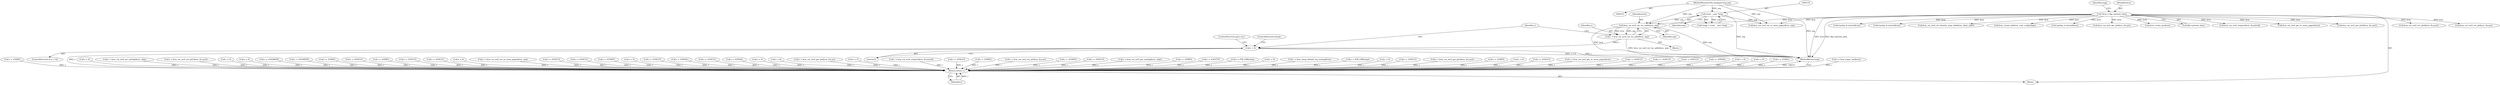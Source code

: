 digraph "0_linux_9c895160d25a76c21b65bad141b08e8d4f99afef@pointer" {
"1000132" [label="(Call,kvm_vm_ioctl_set_tss_addr(kvm, arg))"];
"1000109" [label="(Call,*kvm = filp->private_data)"];
"1000117" [label="(Call,(void __user *)arg)"];
"1000106" [label="(MethodParameterIn,unsigned long arg)"];
"1000130" [label="(Call,r = kvm_vm_ioctl_set_tss_addr(kvm, arg))"];
"1000136" [label="(Call,r < 0)"];
"1000911" [label="(Return,return r;)"];
"1000224" [label="(Call,r = kvm_ioapic_init(kvm))"];
"1000133" [label="(Identifier,kvm)"];
"1000629" [label="(Call,r = -ENXIO)"];
"1000137" [label="(Identifier,r)"];
"1000544" [label="(Call,r = 0)"];
"1000134" [label="(Identifier,arg)"];
"1000536" [label="(Call,r = kvm_vm_ioctl_set_irqchip(kvm, chip))"];
"1000731" [label="(Call,r = kvm_vm_ioctl_set_pit2(kvm, &u.ps2))"];
"1000805" [label="(Call,r = 0)"];
"1000498" [label="(Call,r = 0)"];
"1000213" [label="(Call,r = -ENOMEM)"];
"1000135" [label="(ControlStructure,if (r < 0))"];
"1000139" [label="(ControlStructure,goto out;)"];
"1000180" [label="(Call,kvm_vm_ioctl_get_nr_mmu_pages(kvm))"];
"1000109" [label="(Call,*kvm = filp->private_data)"];
"1000132" [label="(Call,kvm_vm_ioctl_set_tss_addr(kvm, arg))"];
"1000355" [label="(Call,r = -ENOMEM)"];
"1000404" [label="(Call,r = -ENXIO)"];
"1000486" [label="(Call,r = -EFAULT)"];
"1000131" [label="(Identifier,r)"];
"1000570" [label="(Call,r = -ENXIO)"];
"1000116" [label="(Identifier,argp)"];
"1000681" [label="(Call,r = -EFAULT)"];
"1000893" [label="(Call,r = -EFAULT)"];
"1000770" [label="(Call,r = 0)"];
"1000168" [label="(Call,r = kvm_vm_ioctl_set_nr_mmu_pages(kvm, arg))"];
"1000912" [label="(Identifier,r)"];
"1000324" [label="(Call,r = -EFAULT)"];
"1000115" [label="(Call,*argp = (void __user *)arg)"];
"1000119" [label="(Identifier,arg)"];
"1000429" [label="(Call,r = -EFAULT)"];
"1000191" [label="(Call,r = -EEXIST)"];
"1000140" [label="(ControlStructure,break;)"];
"1000162" [label="(Call,r < 0)"];
"1000138" [label="(Literal,0)"];
"1000392" [label="(Call,r = -EFAULT)"];
"1000826" [label="(Call,r = -EINVAL)"];
"1000144" [label="(Call,r = -EFAULT)"];
"1000792" [label="(Call,r = -EINVAL)"];
"1000672" [label="(Call,kvm_vm_ioctl_get_pit2(kvm, &u.ps2))"];
"1000117" [label="(Call,(void __user *)arg)"];
"1000107" [label="(Block,)"];
"1000446" [label="(Call,r = 0)"];
"1000733" [label="(Call,kvm_vm_ioctl_set_pit2(kvm, &u.ps2))"];
"1000742" [label="(Call,r = 0)"];
"1000643" [label="(Call,kvm_vm_ioctl_set_pit(kvm, &u.ps))"];
"1000582" [label="(Call,r = kvm_vm_ioctl_get_pit(kvm, &u.ps))"];
"1000835" [label="(Call,r = 0)"];
"1000761" [label="(Call,r = kvm_vm_ioctl_reinject(kvm, &control))"];
"1000613" [label="(Call,r = -EFAULT)"];
"1000409" [label="(Call,irqchip_in_kernel(kvm))"];
"1000719" [label="(Call,r = -ENXIO)"];
"1000641" [label="(Call,r = kvm_vm_ioctl_set_pit(kvm, &u.ps))"];
"1000110" [label="(Identifier,kvm)"];
"1000344" [label="(Call,r = -EEXIST)"];
"1000814" [label="(Call,r = -EFAULT)"];
"1000475" [label="(Call,irqchip_in_kernel(kvm))"];
"1000478" [label="(Call,r = kvm_vm_ioctl_get_irqchip(kvm, chip))"];
"1000658" [label="(Call,r = -ENXIO)"];
"1000170" [label="(Call,kvm_vm_ioctl_set_nr_mmu_pages(kvm, arg))"];
"1000121" [label="(Call,r = -ENOTTY)"];
"1000522" [label="(Call,r = PTR_ERR(chip))"];
"1000158" [label="(Call,kvm_vm_ioctl_set_identity_map_addr(kvm, ident_addr))"];
"1000607" [label="(Call,r = 0)"];
"1000365" [label="(Call,kvm_create_pit(kvm, u.pit_config.flags))"];
"1000276" [label="(Call,r = kvm_setup_default_irq_routing(kvm))"];
"1000464" [label="(Call,r = PTR_ERR(chip))"];
"1000533" [label="(Call,irqchip_in_kernel(kvm))"];
"1000378" [label="(Call,r = 0)"];
"1000128" [label="(Block,)"];
"1000703" [label="(Call,r = -EFAULT)"];
"1000670" [label="(Call,r = kvm_vm_ioctl_get_pit2(kvm, &u.ps2))"];
"1000584" [label="(Call,kvm_vm_ioctl_get_pit(kvm, &u.ps))"];
"1000469" [label="(Call,r = -ENXIO)"];
"1000905" [label="(Call,r = 0)"];
"1000776" [label="(Call,r = -EFAULT)"];
"1000911" [label="(Return,return r;)"];
"1000219" [label="(Call,kvm_create_pic(kvm))"];
"1000178" [label="(Call,r = kvm_vm_ioctl_get_nr_mmu_pages(kvm))"];
"1000130" [label="(Call,r = kvm_vm_ioctl_set_tss_addr(kvm, arg))"];
"1000593" [label="(Call,r = -EFAULT)"];
"1000106" [label="(MethodParameterIn,unsigned long arg)"];
"1000111" [label="(Call,filp->private_data)"];
"1000749" [label="(Call,r =  -EFAULT)"];
"1000763" [label="(Call,kvm_vm_ioctl_reinject(kvm, &control))"];
"1000556" [label="(Call,r = -EFAULT)"];
"1000913" [label="(MethodReturn,long)"];
"1000202" [label="(Call,r = -EINVAL)"];
"1000697" [label="(Call,r = 0)"];
"1000652" [label="(Call,r = 0)"];
"1000527" [label="(Call,r = -ENXIO)"];
"1000136" [label="(Call,r < 0)"];
"1000132" -> "1000130"  [label="AST: "];
"1000132" -> "1000134"  [label="CFG: "];
"1000133" -> "1000132"  [label="AST: "];
"1000134" -> "1000132"  [label="AST: "];
"1000130" -> "1000132"  [label="CFG: "];
"1000132" -> "1000913"  [label="DDG: arg"];
"1000132" -> "1000913"  [label="DDG: kvm"];
"1000132" -> "1000130"  [label="DDG: kvm"];
"1000132" -> "1000130"  [label="DDG: arg"];
"1000109" -> "1000132"  [label="DDG: kvm"];
"1000117" -> "1000132"  [label="DDG: arg"];
"1000106" -> "1000132"  [label="DDG: arg"];
"1000109" -> "1000107"  [label="AST: "];
"1000109" -> "1000111"  [label="CFG: "];
"1000110" -> "1000109"  [label="AST: "];
"1000111" -> "1000109"  [label="AST: "];
"1000116" -> "1000109"  [label="CFG: "];
"1000109" -> "1000913"  [label="DDG: kvm"];
"1000109" -> "1000913"  [label="DDG: filp->private_data"];
"1000109" -> "1000158"  [label="DDG: kvm"];
"1000109" -> "1000170"  [label="DDG: kvm"];
"1000109" -> "1000180"  [label="DDG: kvm"];
"1000109" -> "1000219"  [label="DDG: kvm"];
"1000109" -> "1000365"  [label="DDG: kvm"];
"1000109" -> "1000409"  [label="DDG: kvm"];
"1000109" -> "1000475"  [label="DDG: kvm"];
"1000109" -> "1000533"  [label="DDG: kvm"];
"1000109" -> "1000584"  [label="DDG: kvm"];
"1000109" -> "1000643"  [label="DDG: kvm"];
"1000109" -> "1000672"  [label="DDG: kvm"];
"1000109" -> "1000733"  [label="DDG: kvm"];
"1000109" -> "1000763"  [label="DDG: kvm"];
"1000117" -> "1000115"  [label="AST: "];
"1000117" -> "1000119"  [label="CFG: "];
"1000118" -> "1000117"  [label="AST: "];
"1000119" -> "1000117"  [label="AST: "];
"1000115" -> "1000117"  [label="CFG: "];
"1000117" -> "1000913"  [label="DDG: arg"];
"1000117" -> "1000115"  [label="DDG: arg"];
"1000106" -> "1000117"  [label="DDG: arg"];
"1000117" -> "1000170"  [label="DDG: arg"];
"1000106" -> "1000103"  [label="AST: "];
"1000106" -> "1000913"  [label="DDG: arg"];
"1000106" -> "1000170"  [label="DDG: arg"];
"1000130" -> "1000128"  [label="AST: "];
"1000131" -> "1000130"  [label="AST: "];
"1000137" -> "1000130"  [label="CFG: "];
"1000130" -> "1000913"  [label="DDG: kvm_vm_ioctl_set_tss_addr(kvm, arg)"];
"1000130" -> "1000136"  [label="DDG: r"];
"1000136" -> "1000135"  [label="AST: "];
"1000136" -> "1000138"  [label="CFG: "];
"1000137" -> "1000136"  [label="AST: "];
"1000138" -> "1000136"  [label="AST: "];
"1000139" -> "1000136"  [label="CFG: "];
"1000140" -> "1000136"  [label="CFG: "];
"1000136" -> "1000913"  [label="DDG: r < 0"];
"1000136" -> "1000913"  [label="DDG: r"];
"1000136" -> "1000911"  [label="DDG: r"];
"1000911" -> "1000107"  [label="AST: "];
"1000911" -> "1000912"  [label="CFG: "];
"1000912" -> "1000911"  [label="AST: "];
"1000913" -> "1000911"  [label="CFG: "];
"1000911" -> "1000913"  [label="DDG: <RET>"];
"1000912" -> "1000911"  [label="DDG: r"];
"1000613" -> "1000911"  [label="DDG: r"];
"1000761" -> "1000911"  [label="DDG: r"];
"1000464" -> "1000911"  [label="DDG: r"];
"1000168" -> "1000911"  [label="DDG: r"];
"1000792" -> "1000911"  [label="DDG: r"];
"1000213" -> "1000911"  [label="DDG: r"];
"1000749" -> "1000911"  [label="DDG: r"];
"1000776" -> "1000911"  [label="DDG: r"];
"1000355" -> "1000911"  [label="DDG: r"];
"1000629" -> "1000911"  [label="DDG: r"];
"1000681" -> "1000911"  [label="DDG: r"];
"1000224" -> "1000911"  [label="DDG: r"];
"1000570" -> "1000911"  [label="DDG: r"];
"1000826" -> "1000911"  [label="DDG: r"];
"1000404" -> "1000911"  [label="DDG: r"];
"1000178" -> "1000911"  [label="DDG: r"];
"1000582" -> "1000911"  [label="DDG: r"];
"1000556" -> "1000911"  [label="DDG: r"];
"1000527" -> "1000911"  [label="DDG: r"];
"1000905" -> "1000911"  [label="DDG: r"];
"1000805" -> "1000911"  [label="DDG: r"];
"1000607" -> "1000911"  [label="DDG: r"];
"1000392" -> "1000911"  [label="DDG: r"];
"1000478" -> "1000911"  [label="DDG: r"];
"1000202" -> "1000911"  [label="DDG: r"];
"1000446" -> "1000911"  [label="DDG: r"];
"1000378" -> "1000911"  [label="DDG: r"];
"1000893" -> "1000911"  [label="DDG: r"];
"1000652" -> "1000911"  [label="DDG: r"];
"1000498" -> "1000911"  [label="DDG: r"];
"1000670" -> "1000911"  [label="DDG: r"];
"1000814" -> "1000911"  [label="DDG: r"];
"1000719" -> "1000911"  [label="DDG: r"];
"1000742" -> "1000911"  [label="DDG: r"];
"1000593" -> "1000911"  [label="DDG: r"];
"1000835" -> "1000911"  [label="DDG: r"];
"1000544" -> "1000911"  [label="DDG: r"];
"1000522" -> "1000911"  [label="DDG: r"];
"1000658" -> "1000911"  [label="DDG: r"];
"1000324" -> "1000911"  [label="DDG: r"];
"1000276" -> "1000911"  [label="DDG: r"];
"1000121" -> "1000911"  [label="DDG: r"];
"1000144" -> "1000911"  [label="DDG: r"];
"1000731" -> "1000911"  [label="DDG: r"];
"1000697" -> "1000911"  [label="DDG: r"];
"1000429" -> "1000911"  [label="DDG: r"];
"1000162" -> "1000911"  [label="DDG: r"];
"1000344" -> "1000911"  [label="DDG: r"];
"1000536" -> "1000911"  [label="DDG: r"];
"1000641" -> "1000911"  [label="DDG: r"];
"1000703" -> "1000911"  [label="DDG: r"];
"1000469" -> "1000911"  [label="DDG: r"];
"1000486" -> "1000911"  [label="DDG: r"];
"1000191" -> "1000911"  [label="DDG: r"];
"1000770" -> "1000911"  [label="DDG: r"];
}
